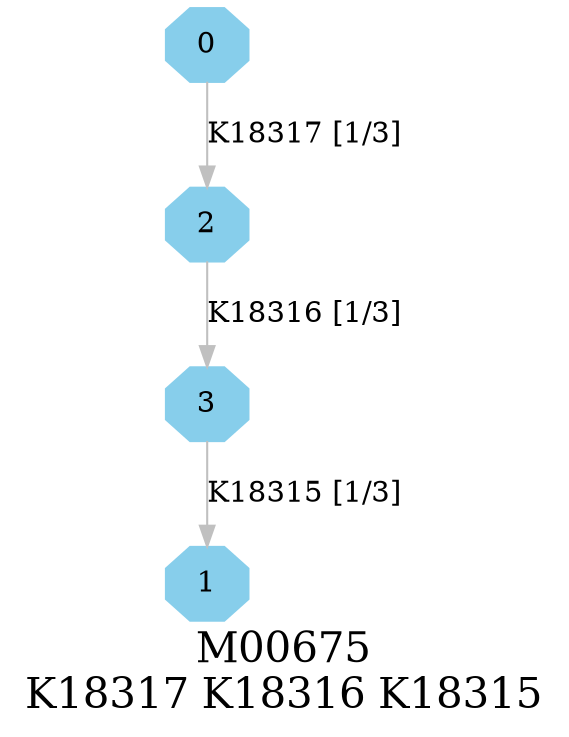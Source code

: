 digraph G {
graph [label="M00675
K18317 K18316 K18315",fontsize=20];
node [shape=box,style=filled];
edge [len=3,color=grey];
{node [width=.3,height=.3,shape=octagon,style=filled,color=skyblue] 0 1 2 3 }
0 -> 2 [label="K18317 [1/3]"];
2 -> 3 [label="K18316 [1/3]"];
3 -> 1 [label="K18315 [1/3]"];
}